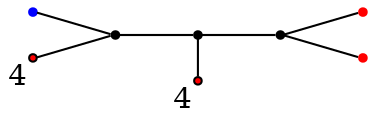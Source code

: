 graph diagram {
node [shape=point,color=black];
rankdir = LR;
subgraph subdiagram {
2 -- 1 -- 3;
}
{5,6} -- 2;
{rank=same;1 -- 4};
3 -- {8,7};
4 [fillcolor=red,xlabel=4];
5 [color=blue];
6 [fillcolor=red,xlabel=4];
7 [color=red];
8 [color=red];
}
